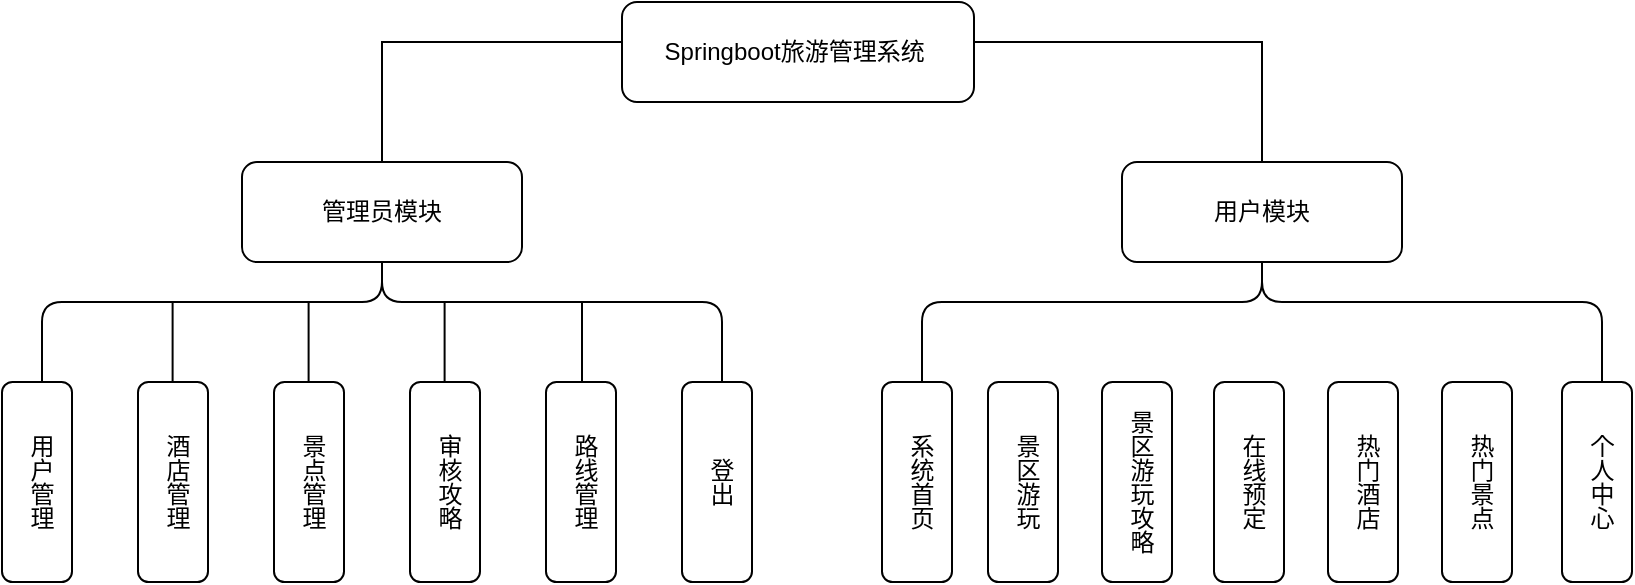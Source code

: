 <mxfile version="24.2.5" type="github">
  <diagram id="prtHgNgQTEPvFCAcTncT" name="Page-1">
    <mxGraphModel dx="1018" dy="646" grid="1" gridSize="10" guides="1" tooltips="1" connect="1" arrows="1" fold="1" page="1" pageScale="1" pageWidth="827" pageHeight="1169" math="0" shadow="0">
      <root>
        <mxCell id="0" />
        <mxCell id="1" parent="0" />
        <mxCell id="Rg2QCjTxB51-4lgKOYer-8" value="Springboot旅游管理系统&amp;nbsp;" style="rounded=1;whiteSpace=wrap;html=1;movable=0;resizable=0;rotatable=0;deletable=0;editable=0;locked=1;connectable=0;" vertex="1" parent="1">
          <mxGeometry x="330" y="250" width="176" height="50" as="geometry" />
        </mxCell>
        <mxCell id="Rg2QCjTxB51-4lgKOYer-10" value="" style="shape=curlyBracket;whiteSpace=wrap;html=1;rounded=1;flipH=1;labelPosition=right;verticalLabelPosition=middle;align=left;verticalAlign=middle;direction=south;size=0.5;points=[[0,0.75,0,0,0],[0.1,0.5,0,0,0],[0.25,0.2,0,0,0],[0.25,1,0,0,0],[0.5,0,0,0,0],[0.5,1,0,0,0],[0.75,0.25,0,0,0],[0.75,1,0,0,0],[0.9,0.5,0,0,0],[1,0.75,0,0,0]];movable=1;resizable=1;rotatable=1;deletable=1;editable=1;locked=0;connectable=1;" vertex="1" parent="1">
          <mxGeometry x="40" y="360" width="340" height="80" as="geometry" />
        </mxCell>
        <mxCell id="Rg2QCjTxB51-4lgKOYer-12" value="" style="shape=partialRectangle;whiteSpace=wrap;html=1;bottom=0;right=0;fillColor=none;rounded=1;movable=0;resizable=0;rotatable=0;deletable=0;editable=0;locked=1;connectable=0;" vertex="1" parent="1">
          <mxGeometry x="210" y="270" width="120" height="60" as="geometry" />
        </mxCell>
        <mxCell id="Rg2QCjTxB51-4lgKOYer-14" value="" style="shape=partialRectangle;whiteSpace=wrap;html=1;top=0;left=0;fillColor=none;direction=west;flipH=1;rounded=1;movable=0;resizable=0;rotatable=0;deletable=0;editable=0;locked=1;connectable=0;" vertex="1" parent="1">
          <mxGeometry x="506" y="270" width="144" height="60" as="geometry" />
        </mxCell>
        <mxCell id="Rg2QCjTxB51-4lgKOYer-17" value="管理员模块" style="rounded=1;whiteSpace=wrap;html=1;movable=0;resizable=0;rotatable=0;deletable=0;editable=0;locked=1;connectable=0;" vertex="1" parent="1">
          <mxGeometry x="140" y="330" width="140" height="50" as="geometry" />
        </mxCell>
        <mxCell id="Rg2QCjTxB51-4lgKOYer-20" value="" style="shape=curlyBracket;whiteSpace=wrap;html=1;rounded=1;flipH=1;labelPosition=right;verticalLabelPosition=middle;align=left;verticalAlign=middle;direction=south;size=0.5;movable=1;resizable=1;rotatable=1;deletable=1;editable=1;locked=0;connectable=1;" vertex="1" parent="1">
          <mxGeometry x="480" y="360" width="340" height="80" as="geometry" />
        </mxCell>
        <mxCell id="Rg2QCjTxB51-4lgKOYer-18" value="用户模块" style="rounded=1;whiteSpace=wrap;html=1;movable=0;resizable=0;rotatable=0;deletable=0;editable=0;locked=1;connectable=0;" vertex="1" parent="1">
          <mxGeometry x="580" y="330" width="140" height="50" as="geometry" />
        </mxCell>
        <mxCell id="Rg2QCjTxB51-4lgKOYer-24" value="" style="endArrow=none;html=1;rounded=1;movable=1;resizable=1;rotatable=1;deletable=1;editable=1;locked=0;connectable=1;" edge="1" parent="1">
          <mxGeometry width="50" height="50" relative="1" as="geometry">
            <mxPoint x="310" y="440" as="sourcePoint" />
            <mxPoint x="310" y="400" as="targetPoint" />
          </mxGeometry>
        </mxCell>
        <mxCell id="Rg2QCjTxB51-4lgKOYer-25" value="用户管理" style="rounded=1;whiteSpace=wrap;html=1;textDirection=vertical-rl;movable=0;resizable=0;rotatable=0;deletable=0;editable=0;locked=1;connectable=0;" vertex="1" parent="1">
          <mxGeometry x="20" y="440" width="35" height="100" as="geometry" />
        </mxCell>
        <mxCell id="Rg2QCjTxB51-4lgKOYer-26" value="酒店管理" style="rounded=1;whiteSpace=wrap;html=1;textDirection=vertical-rl;movable=0;resizable=0;rotatable=0;deletable=0;editable=0;locked=1;connectable=0;" vertex="1" parent="1">
          <mxGeometry x="88" y="440" width="35" height="100" as="geometry" />
        </mxCell>
        <mxCell id="Rg2QCjTxB51-4lgKOYer-27" value="景点管理" style="rounded=1;whiteSpace=wrap;html=1;textDirection=vertical-rl;movable=0;resizable=0;rotatable=0;deletable=0;editable=0;locked=1;connectable=0;" vertex="1" parent="1">
          <mxGeometry x="156" y="440" width="35" height="100" as="geometry" />
        </mxCell>
        <mxCell id="Rg2QCjTxB51-4lgKOYer-28" value="审核攻略" style="rounded=1;whiteSpace=wrap;html=1;textDirection=vertical-rl;movable=0;resizable=0;rotatable=0;deletable=0;editable=0;locked=1;connectable=0;" vertex="1" parent="1">
          <mxGeometry x="224" y="440" width="35" height="100" as="geometry" />
        </mxCell>
        <mxCell id="Rg2QCjTxB51-4lgKOYer-29" value="路线管理" style="rounded=1;whiteSpace=wrap;html=1;textDirection=vertical-rl;movable=0;resizable=0;rotatable=0;deletable=0;editable=0;locked=1;connectable=0;" vertex="1" parent="1">
          <mxGeometry x="292" y="440" width="35" height="100" as="geometry" />
        </mxCell>
        <mxCell id="Rg2QCjTxB51-4lgKOYer-30" value="登出" style="rounded=1;whiteSpace=wrap;html=1;textDirection=vertical-rl;movable=1;resizable=1;rotatable=1;deletable=1;editable=1;locked=0;connectable=1;" vertex="1" parent="1">
          <mxGeometry x="360" y="440" width="35" height="100" as="geometry" />
        </mxCell>
        <mxCell id="Rg2QCjTxB51-4lgKOYer-32" value="" style="endArrow=none;html=1;rounded=1;movable=1;resizable=1;rotatable=1;deletable=1;editable=1;locked=0;connectable=1;" edge="1" parent="1">
          <mxGeometry width="50" height="50" relative="1" as="geometry">
            <mxPoint x="241.3" y="440" as="sourcePoint" />
            <mxPoint x="241.3" y="400" as="targetPoint" />
          </mxGeometry>
        </mxCell>
        <mxCell id="Rg2QCjTxB51-4lgKOYer-33" value="" style="endArrow=none;html=1;rounded=1;movable=1;resizable=1;rotatable=1;deletable=1;editable=1;locked=0;connectable=1;" edge="1" parent="1">
          <mxGeometry width="50" height="50" relative="1" as="geometry">
            <mxPoint x="173.3" y="440" as="sourcePoint" />
            <mxPoint x="173.3" y="400" as="targetPoint" />
          </mxGeometry>
        </mxCell>
        <mxCell id="Rg2QCjTxB51-4lgKOYer-34" value="" style="endArrow=none;html=1;rounded=1;movable=1;resizable=1;rotatable=1;deletable=1;editable=1;locked=0;connectable=1;" edge="1" parent="1">
          <mxGeometry width="50" height="50" relative="1" as="geometry">
            <mxPoint x="105.3" y="440" as="sourcePoint" />
            <mxPoint x="105.3" y="400" as="targetPoint" />
          </mxGeometry>
        </mxCell>
        <mxCell id="Rg2QCjTxB51-4lgKOYer-35" value="系统首页" style="rounded=1;whiteSpace=wrap;html=1;textDirection=vertical-rl;movable=1;resizable=1;rotatable=1;deletable=1;editable=1;locked=0;connectable=1;" vertex="1" parent="1">
          <mxGeometry x="460" y="440" width="35" height="100" as="geometry" />
        </mxCell>
        <mxCell id="Rg2QCjTxB51-4lgKOYer-37" value="热门酒店" style="rounded=1;whiteSpace=wrap;html=1;textDirection=vertical-rl;movable=1;resizable=1;rotatable=1;deletable=1;editable=1;locked=0;connectable=1;" vertex="1" parent="1">
          <mxGeometry x="683" y="440" width="35" height="100" as="geometry" />
        </mxCell>
        <mxCell id="Rg2QCjTxB51-4lgKOYer-38" value="热门景点" style="rounded=1;whiteSpace=wrap;html=1;textDirection=vertical-rl;movable=1;resizable=1;rotatable=1;deletable=1;editable=1;locked=0;connectable=1;" vertex="1" parent="1">
          <mxGeometry x="740" y="440" width="35" height="100" as="geometry" />
        </mxCell>
        <mxCell id="Rg2QCjTxB51-4lgKOYer-40" value="个人中心" style="rounded=1;whiteSpace=wrap;html=1;textDirection=vertical-rl;movable=1;resizable=1;rotatable=1;deletable=1;editable=1;locked=0;connectable=1;" vertex="1" parent="1">
          <mxGeometry x="800" y="440" width="35" height="100" as="geometry" />
        </mxCell>
        <mxCell id="Rg2QCjTxB51-4lgKOYer-41" value="景区游玩" style="rounded=1;whiteSpace=wrap;html=1;textDirection=vertical-rl;movable=1;resizable=1;rotatable=1;deletable=1;editable=1;locked=0;connectable=1;" vertex="1" parent="1">
          <mxGeometry x="513" y="440" width="35" height="100" as="geometry" />
        </mxCell>
        <mxCell id="Rg2QCjTxB51-4lgKOYer-43" value="景区游玩攻略" style="rounded=1;whiteSpace=wrap;html=1;textDirection=vertical-rl;movable=1;resizable=1;rotatable=1;deletable=1;editable=1;locked=0;connectable=1;" vertex="1" parent="1">
          <mxGeometry x="570" y="440" width="35" height="100" as="geometry" />
        </mxCell>
        <mxCell id="Rg2QCjTxB51-4lgKOYer-44" value="在线预定" style="rounded=1;whiteSpace=wrap;html=1;textDirection=vertical-rl;movable=1;resizable=1;rotatable=1;deletable=1;editable=1;locked=0;connectable=1;" vertex="1" parent="1">
          <mxGeometry x="626" y="440" width="35" height="100" as="geometry" />
        </mxCell>
      </root>
    </mxGraphModel>
  </diagram>
</mxfile>
